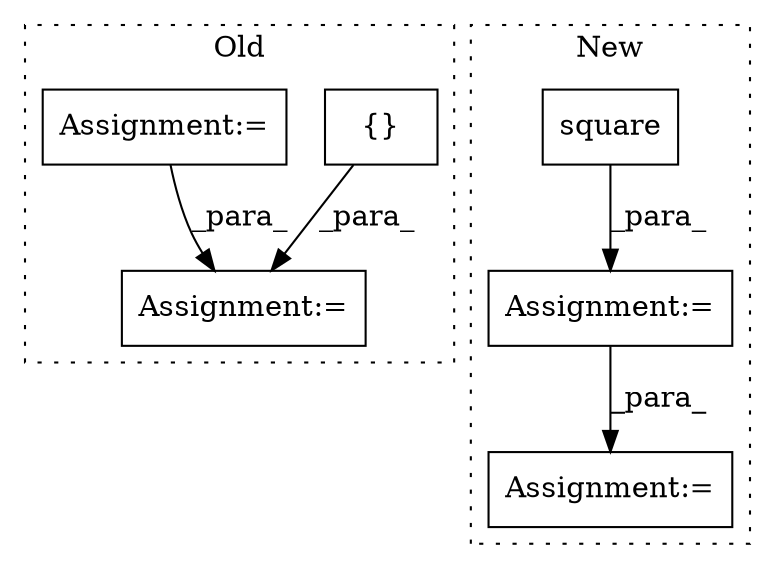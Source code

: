 digraph G {
subgraph cluster0 {
1 [label="{}" a="4" s="26797,26801" l="1,1" shape="box"];
3 [label="Assignment:=" a="7" s="26760" l="2" shape="box"];
5 [label="Assignment:=" a="7" s="26517" l="1" shape="box"];
label = "Old";
style="dotted";
}
subgraph cluster1 {
2 [label="square" a="32" s="26517,26533" l="7,1" shape="box"];
4 [label="Assignment:=" a="7" s="26670" l="1" shape="box"];
6 [label="Assignment:=" a="7" s="26596" l="1" shape="box"];
label = "New";
style="dotted";
}
1 -> 3 [label="_para_"];
2 -> 6 [label="_para_"];
5 -> 3 [label="_para_"];
6 -> 4 [label="_para_"];
}